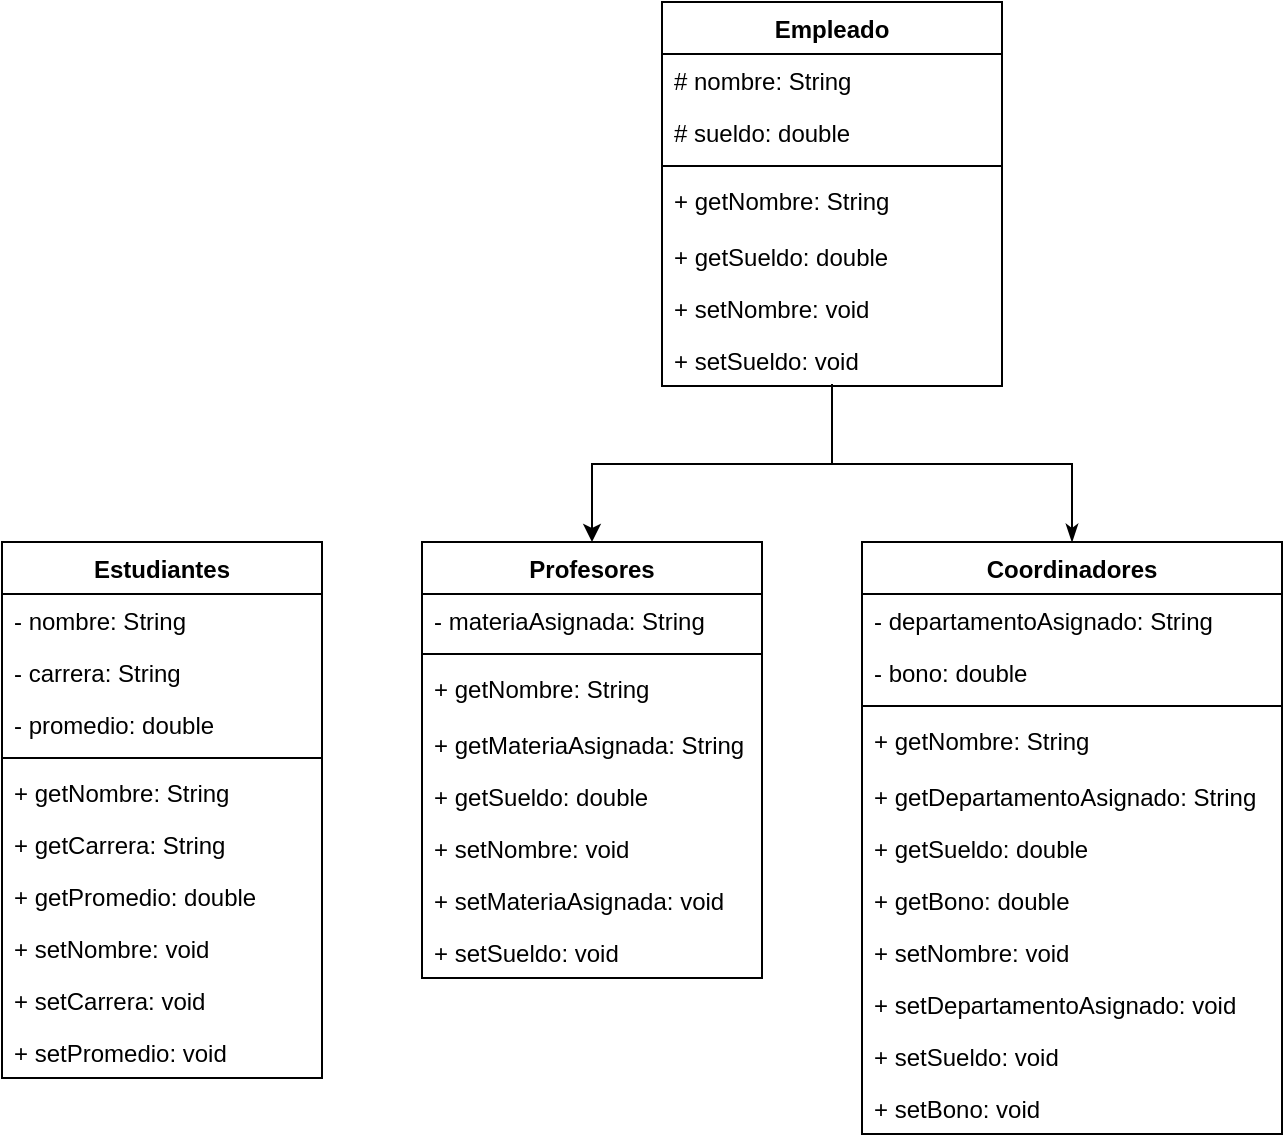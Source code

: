 <mxfile version="27.0.9">
  <diagram name="Página-1" id="hhlR5t0uaH0dKOrasdA7">
    <mxGraphModel dx="690" dy="1682" grid="1" gridSize="10" guides="1" tooltips="1" connect="1" arrows="1" fold="1" page="1" pageScale="1" pageWidth="827" pageHeight="1169" math="0" shadow="0">
      <root>
        <mxCell id="0" />
        <mxCell id="1" parent="0" />
        <mxCell id="tyfIGJ__NxFW5DstZDZg-16" value="Estudiantes" style="swimlane;fontStyle=1;align=center;verticalAlign=top;childLayout=stackLayout;horizontal=1;startSize=26;horizontalStack=0;resizeParent=1;resizeParentMax=0;resizeLast=0;collapsible=1;marginBottom=0;whiteSpace=wrap;html=1;" vertex="1" parent="1">
          <mxGeometry x="90" y="90" width="160" height="268" as="geometry" />
        </mxCell>
        <mxCell id="tyfIGJ__NxFW5DstZDZg-17" value="- nombre: String" style="text;strokeColor=none;fillColor=none;align=left;verticalAlign=top;spacingLeft=4;spacingRight=4;overflow=hidden;rotatable=0;points=[[0,0.5],[1,0.5]];portConstraint=eastwest;whiteSpace=wrap;html=1;" vertex="1" parent="tyfIGJ__NxFW5DstZDZg-16">
          <mxGeometry y="26" width="160" height="26" as="geometry" />
        </mxCell>
        <mxCell id="tyfIGJ__NxFW5DstZDZg-23" value="- carrera: String" style="text;strokeColor=none;fillColor=none;align=left;verticalAlign=top;spacingLeft=4;spacingRight=4;overflow=hidden;rotatable=0;points=[[0,0.5],[1,0.5]];portConstraint=eastwest;whiteSpace=wrap;html=1;" vertex="1" parent="tyfIGJ__NxFW5DstZDZg-16">
          <mxGeometry y="52" width="160" height="26" as="geometry" />
        </mxCell>
        <mxCell id="tyfIGJ__NxFW5DstZDZg-24" value="- promedio: double" style="text;strokeColor=none;fillColor=none;align=left;verticalAlign=top;spacingLeft=4;spacingRight=4;overflow=hidden;rotatable=0;points=[[0,0.5],[1,0.5]];portConstraint=eastwest;whiteSpace=wrap;html=1;" vertex="1" parent="tyfIGJ__NxFW5DstZDZg-16">
          <mxGeometry y="78" width="160" height="26" as="geometry" />
        </mxCell>
        <mxCell id="tyfIGJ__NxFW5DstZDZg-18" value="" style="line;strokeWidth=1;fillColor=none;align=left;verticalAlign=middle;spacingTop=-1;spacingLeft=3;spacingRight=3;rotatable=0;labelPosition=right;points=[];portConstraint=eastwest;strokeColor=inherit;" vertex="1" parent="tyfIGJ__NxFW5DstZDZg-16">
          <mxGeometry y="104" width="160" height="8" as="geometry" />
        </mxCell>
        <mxCell id="tyfIGJ__NxFW5DstZDZg-19" value="+ getNombre: String" style="text;strokeColor=none;fillColor=none;align=left;verticalAlign=top;spacingLeft=4;spacingRight=4;overflow=hidden;rotatable=0;points=[[0,0.5],[1,0.5]];portConstraint=eastwest;whiteSpace=wrap;html=1;" vertex="1" parent="tyfIGJ__NxFW5DstZDZg-16">
          <mxGeometry y="112" width="160" height="26" as="geometry" />
        </mxCell>
        <mxCell id="tyfIGJ__NxFW5DstZDZg-26" value="+ getCarrera: String" style="text;strokeColor=none;fillColor=none;align=left;verticalAlign=top;spacingLeft=4;spacingRight=4;overflow=hidden;rotatable=0;points=[[0,0.5],[1,0.5]];portConstraint=eastwest;whiteSpace=wrap;html=1;" vertex="1" parent="tyfIGJ__NxFW5DstZDZg-16">
          <mxGeometry y="138" width="160" height="26" as="geometry" />
        </mxCell>
        <mxCell id="tyfIGJ__NxFW5DstZDZg-27" value="+ getPromedio: double" style="text;strokeColor=none;fillColor=none;align=left;verticalAlign=top;spacingLeft=4;spacingRight=4;overflow=hidden;rotatable=0;points=[[0,0.5],[1,0.5]];portConstraint=eastwest;whiteSpace=wrap;html=1;" vertex="1" parent="tyfIGJ__NxFW5DstZDZg-16">
          <mxGeometry y="164" width="160" height="26" as="geometry" />
        </mxCell>
        <mxCell id="tyfIGJ__NxFW5DstZDZg-28" value="+ setNombre: void" style="text;strokeColor=none;fillColor=none;align=left;verticalAlign=top;spacingLeft=4;spacingRight=4;overflow=hidden;rotatable=0;points=[[0,0.5],[1,0.5]];portConstraint=eastwest;whiteSpace=wrap;html=1;" vertex="1" parent="tyfIGJ__NxFW5DstZDZg-16">
          <mxGeometry y="190" width="160" height="26" as="geometry" />
        </mxCell>
        <mxCell id="tyfIGJ__NxFW5DstZDZg-29" value="+ setCarrera: void" style="text;strokeColor=none;fillColor=none;align=left;verticalAlign=top;spacingLeft=4;spacingRight=4;overflow=hidden;rotatable=0;points=[[0,0.5],[1,0.5]];portConstraint=eastwest;whiteSpace=wrap;html=1;" vertex="1" parent="tyfIGJ__NxFW5DstZDZg-16">
          <mxGeometry y="216" width="160" height="26" as="geometry" />
        </mxCell>
        <mxCell id="tyfIGJ__NxFW5DstZDZg-30" value="+ setPromedio: void" style="text;strokeColor=none;fillColor=none;align=left;verticalAlign=top;spacingLeft=4;spacingRight=4;overflow=hidden;rotatable=0;points=[[0,0.5],[1,0.5]];portConstraint=eastwest;whiteSpace=wrap;html=1;" vertex="1" parent="tyfIGJ__NxFW5DstZDZg-16">
          <mxGeometry y="242" width="160" height="26" as="geometry" />
        </mxCell>
        <mxCell id="tyfIGJ__NxFW5DstZDZg-31" value="Profesores" style="swimlane;fontStyle=1;align=center;verticalAlign=top;childLayout=stackLayout;horizontal=1;startSize=26;horizontalStack=0;resizeParent=1;resizeParentMax=0;resizeLast=0;collapsible=1;marginBottom=0;whiteSpace=wrap;html=1;" vertex="1" parent="1">
          <mxGeometry x="300" y="90" width="170" height="218" as="geometry" />
        </mxCell>
        <mxCell id="tyfIGJ__NxFW5DstZDZg-33" value="- materiaAsignada: String" style="text;strokeColor=none;fillColor=none;align=left;verticalAlign=top;spacingLeft=4;spacingRight=4;overflow=hidden;rotatable=0;points=[[0,0.5],[1,0.5]];portConstraint=eastwest;whiteSpace=wrap;html=1;" vertex="1" parent="tyfIGJ__NxFW5DstZDZg-31">
          <mxGeometry y="26" width="170" height="26" as="geometry" />
        </mxCell>
        <mxCell id="tyfIGJ__NxFW5DstZDZg-35" value="" style="line;strokeWidth=1;fillColor=none;align=left;verticalAlign=middle;spacingTop=-1;spacingLeft=3;spacingRight=3;rotatable=0;labelPosition=right;points=[];portConstraint=eastwest;strokeColor=inherit;" vertex="1" parent="tyfIGJ__NxFW5DstZDZg-31">
          <mxGeometry y="52" width="170" height="8" as="geometry" />
        </mxCell>
        <mxCell id="tyfIGJ__NxFW5DstZDZg-36" value="+ getNombre: String" style="text;strokeColor=none;fillColor=none;align=left;verticalAlign=top;spacingLeft=4;spacingRight=4;overflow=hidden;rotatable=0;points=[[0,0.5],[1,0.5]];portConstraint=eastwest;whiteSpace=wrap;html=1;" vertex="1" parent="tyfIGJ__NxFW5DstZDZg-31">
          <mxGeometry y="60" width="170" height="28" as="geometry" />
        </mxCell>
        <mxCell id="tyfIGJ__NxFW5DstZDZg-37" value="+ getMateriaAsignada: String" style="text;strokeColor=none;fillColor=none;align=left;verticalAlign=top;spacingLeft=4;spacingRight=4;overflow=hidden;rotatable=0;points=[[0,0.5],[1,0.5]];portConstraint=eastwest;whiteSpace=wrap;html=1;" vertex="1" parent="tyfIGJ__NxFW5DstZDZg-31">
          <mxGeometry y="88" width="170" height="26" as="geometry" />
        </mxCell>
        <mxCell id="tyfIGJ__NxFW5DstZDZg-38" value="+ getSueldo: double" style="text;strokeColor=none;fillColor=none;align=left;verticalAlign=top;spacingLeft=4;spacingRight=4;overflow=hidden;rotatable=0;points=[[0,0.5],[1,0.5]];portConstraint=eastwest;whiteSpace=wrap;html=1;" vertex="1" parent="tyfIGJ__NxFW5DstZDZg-31">
          <mxGeometry y="114" width="170" height="26" as="geometry" />
        </mxCell>
        <mxCell id="tyfIGJ__NxFW5DstZDZg-39" value="+ setNombre: void" style="text;strokeColor=none;fillColor=none;align=left;verticalAlign=top;spacingLeft=4;spacingRight=4;overflow=hidden;rotatable=0;points=[[0,0.5],[1,0.5]];portConstraint=eastwest;whiteSpace=wrap;html=1;" vertex="1" parent="tyfIGJ__NxFW5DstZDZg-31">
          <mxGeometry y="140" width="170" height="26" as="geometry" />
        </mxCell>
        <mxCell id="tyfIGJ__NxFW5DstZDZg-40" value="+ setMateriaAsignada: void" style="text;strokeColor=none;fillColor=none;align=left;verticalAlign=top;spacingLeft=4;spacingRight=4;overflow=hidden;rotatable=0;points=[[0,0.5],[1,0.5]];portConstraint=eastwest;whiteSpace=wrap;html=1;" vertex="1" parent="tyfIGJ__NxFW5DstZDZg-31">
          <mxGeometry y="166" width="170" height="26" as="geometry" />
        </mxCell>
        <mxCell id="tyfIGJ__NxFW5DstZDZg-41" value="+ setSueldo: void" style="text;strokeColor=none;fillColor=none;align=left;verticalAlign=top;spacingLeft=4;spacingRight=4;overflow=hidden;rotatable=0;points=[[0,0.5],[1,0.5]];portConstraint=eastwest;whiteSpace=wrap;html=1;" vertex="1" parent="tyfIGJ__NxFW5DstZDZg-31">
          <mxGeometry y="192" width="170" height="26" as="geometry" />
        </mxCell>
        <mxCell id="tyfIGJ__NxFW5DstZDZg-42" value="Coordinadores" style="swimlane;fontStyle=1;align=center;verticalAlign=top;childLayout=stackLayout;horizontal=1;startSize=26;horizontalStack=0;resizeParent=1;resizeParentMax=0;resizeLast=0;collapsible=1;marginBottom=0;whiteSpace=wrap;html=1;" vertex="1" parent="1">
          <mxGeometry x="520" y="90" width="210" height="296" as="geometry" />
        </mxCell>
        <mxCell id="tyfIGJ__NxFW5DstZDZg-44" value="- departamentoAsignado: String" style="text;strokeColor=none;fillColor=none;align=left;verticalAlign=top;spacingLeft=4;spacingRight=4;overflow=hidden;rotatable=0;points=[[0,0.5],[1,0.5]];portConstraint=eastwest;whiteSpace=wrap;html=1;" vertex="1" parent="tyfIGJ__NxFW5DstZDZg-42">
          <mxGeometry y="26" width="210" height="26" as="geometry" />
        </mxCell>
        <mxCell id="tyfIGJ__NxFW5DstZDZg-53" value="- bono: double" style="text;strokeColor=none;fillColor=none;align=left;verticalAlign=top;spacingLeft=4;spacingRight=4;overflow=hidden;rotatable=0;points=[[0,0.5],[1,0.5]];portConstraint=eastwest;whiteSpace=wrap;html=1;" vertex="1" parent="tyfIGJ__NxFW5DstZDZg-42">
          <mxGeometry y="52" width="210" height="26" as="geometry" />
        </mxCell>
        <mxCell id="tyfIGJ__NxFW5DstZDZg-46" value="" style="line;strokeWidth=1;fillColor=none;align=left;verticalAlign=middle;spacingTop=-1;spacingLeft=3;spacingRight=3;rotatable=0;labelPosition=right;points=[];portConstraint=eastwest;strokeColor=inherit;" vertex="1" parent="tyfIGJ__NxFW5DstZDZg-42">
          <mxGeometry y="78" width="210" height="8" as="geometry" />
        </mxCell>
        <mxCell id="tyfIGJ__NxFW5DstZDZg-47" value="+ getNombre: String" style="text;strokeColor=none;fillColor=none;align=left;verticalAlign=top;spacingLeft=4;spacingRight=4;overflow=hidden;rotatable=0;points=[[0,0.5],[1,0.5]];portConstraint=eastwest;whiteSpace=wrap;html=1;" vertex="1" parent="tyfIGJ__NxFW5DstZDZg-42">
          <mxGeometry y="86" width="210" height="28" as="geometry" />
        </mxCell>
        <mxCell id="tyfIGJ__NxFW5DstZDZg-48" value="+ getDepartamentoAsignado: String" style="text;strokeColor=none;fillColor=none;align=left;verticalAlign=top;spacingLeft=4;spacingRight=4;overflow=hidden;rotatable=0;points=[[0,0.5],[1,0.5]];portConstraint=eastwest;whiteSpace=wrap;html=1;" vertex="1" parent="tyfIGJ__NxFW5DstZDZg-42">
          <mxGeometry y="114" width="210" height="26" as="geometry" />
        </mxCell>
        <mxCell id="tyfIGJ__NxFW5DstZDZg-49" value="+ getSueldo: double" style="text;strokeColor=none;fillColor=none;align=left;verticalAlign=top;spacingLeft=4;spacingRight=4;overflow=hidden;rotatable=0;points=[[0,0.5],[1,0.5]];portConstraint=eastwest;whiteSpace=wrap;html=1;" vertex="1" parent="tyfIGJ__NxFW5DstZDZg-42">
          <mxGeometry y="140" width="210" height="26" as="geometry" />
        </mxCell>
        <mxCell id="tyfIGJ__NxFW5DstZDZg-54" value="+ getBono: double" style="text;strokeColor=none;fillColor=none;align=left;verticalAlign=top;spacingLeft=4;spacingRight=4;overflow=hidden;rotatable=0;points=[[0,0.5],[1,0.5]];portConstraint=eastwest;whiteSpace=wrap;html=1;" vertex="1" parent="tyfIGJ__NxFW5DstZDZg-42">
          <mxGeometry y="166" width="210" height="26" as="geometry" />
        </mxCell>
        <mxCell id="tyfIGJ__NxFW5DstZDZg-50" value="+ setNombre: void" style="text;strokeColor=none;fillColor=none;align=left;verticalAlign=top;spacingLeft=4;spacingRight=4;overflow=hidden;rotatable=0;points=[[0,0.5],[1,0.5]];portConstraint=eastwest;whiteSpace=wrap;html=1;" vertex="1" parent="tyfIGJ__NxFW5DstZDZg-42">
          <mxGeometry y="192" width="210" height="26" as="geometry" />
        </mxCell>
        <mxCell id="tyfIGJ__NxFW5DstZDZg-51" value="+ setDepartamentoAsignado: void" style="text;strokeColor=none;fillColor=none;align=left;verticalAlign=top;spacingLeft=4;spacingRight=4;overflow=hidden;rotatable=0;points=[[0,0.5],[1,0.5]];portConstraint=eastwest;whiteSpace=wrap;html=1;" vertex="1" parent="tyfIGJ__NxFW5DstZDZg-42">
          <mxGeometry y="218" width="210" height="26" as="geometry" />
        </mxCell>
        <mxCell id="tyfIGJ__NxFW5DstZDZg-52" value="+ setSueldo: void" style="text;strokeColor=none;fillColor=none;align=left;verticalAlign=top;spacingLeft=4;spacingRight=4;overflow=hidden;rotatable=0;points=[[0,0.5],[1,0.5]];portConstraint=eastwest;whiteSpace=wrap;html=1;" vertex="1" parent="tyfIGJ__NxFW5DstZDZg-42">
          <mxGeometry y="244" width="210" height="26" as="geometry" />
        </mxCell>
        <mxCell id="tyfIGJ__NxFW5DstZDZg-55" value="+ setBono: void" style="text;strokeColor=none;fillColor=none;align=left;verticalAlign=top;spacingLeft=4;spacingRight=4;overflow=hidden;rotatable=0;points=[[0,0.5],[1,0.5]];portConstraint=eastwest;whiteSpace=wrap;html=1;" vertex="1" parent="tyfIGJ__NxFW5DstZDZg-42">
          <mxGeometry y="270" width="210" height="26" as="geometry" />
        </mxCell>
        <mxCell id="tyfIGJ__NxFW5DstZDZg-67" style="edgeStyle=orthogonalEdgeStyle;rounded=0;orthogonalLoop=1;jettySize=auto;html=1;entryX=0.5;entryY=0;entryDx=0;entryDy=0;" edge="1" parent="1" source="tyfIGJ__NxFW5DstZDZg-56" target="tyfIGJ__NxFW5DstZDZg-31">
          <mxGeometry relative="1" as="geometry" />
        </mxCell>
        <mxCell id="tyfIGJ__NxFW5DstZDZg-56" value="Empleado" style="swimlane;fontStyle=1;align=center;verticalAlign=top;childLayout=stackLayout;horizontal=1;startSize=26;horizontalStack=0;resizeParent=1;resizeParentMax=0;resizeLast=0;collapsible=1;marginBottom=0;whiteSpace=wrap;html=1;" vertex="1" parent="1">
          <mxGeometry x="420" y="-180" width="170" height="192" as="geometry" />
        </mxCell>
        <mxCell id="tyfIGJ__NxFW5DstZDZg-57" value="# nombre: String" style="text;strokeColor=none;fillColor=none;align=left;verticalAlign=top;spacingLeft=4;spacingRight=4;overflow=hidden;rotatable=0;points=[[0,0.5],[1,0.5]];portConstraint=eastwest;whiteSpace=wrap;html=1;" vertex="1" parent="tyfIGJ__NxFW5DstZDZg-56">
          <mxGeometry y="26" width="170" height="26" as="geometry" />
        </mxCell>
        <mxCell id="tyfIGJ__NxFW5DstZDZg-59" value="# sueldo: double" style="text;strokeColor=none;fillColor=none;align=left;verticalAlign=top;spacingLeft=4;spacingRight=4;overflow=hidden;rotatable=0;points=[[0,0.5],[1,0.5]];portConstraint=eastwest;whiteSpace=wrap;html=1;" vertex="1" parent="tyfIGJ__NxFW5DstZDZg-56">
          <mxGeometry y="52" width="170" height="26" as="geometry" />
        </mxCell>
        <mxCell id="tyfIGJ__NxFW5DstZDZg-60" value="" style="line;strokeWidth=1;fillColor=none;align=left;verticalAlign=middle;spacingTop=-1;spacingLeft=3;spacingRight=3;rotatable=0;labelPosition=right;points=[];portConstraint=eastwest;strokeColor=inherit;" vertex="1" parent="tyfIGJ__NxFW5DstZDZg-56">
          <mxGeometry y="78" width="170" height="8" as="geometry" />
        </mxCell>
        <mxCell id="tyfIGJ__NxFW5DstZDZg-61" value="+ getNombre: String" style="text;strokeColor=none;fillColor=none;align=left;verticalAlign=top;spacingLeft=4;spacingRight=4;overflow=hidden;rotatable=0;points=[[0,0.5],[1,0.5]];portConstraint=eastwest;whiteSpace=wrap;html=1;" vertex="1" parent="tyfIGJ__NxFW5DstZDZg-56">
          <mxGeometry y="86" width="170" height="28" as="geometry" />
        </mxCell>
        <mxCell id="tyfIGJ__NxFW5DstZDZg-63" value="+ getSueldo: double" style="text;strokeColor=none;fillColor=none;align=left;verticalAlign=top;spacingLeft=4;spacingRight=4;overflow=hidden;rotatable=0;points=[[0,0.5],[1,0.5]];portConstraint=eastwest;whiteSpace=wrap;html=1;" vertex="1" parent="tyfIGJ__NxFW5DstZDZg-56">
          <mxGeometry y="114" width="170" height="26" as="geometry" />
        </mxCell>
        <mxCell id="tyfIGJ__NxFW5DstZDZg-64" value="+ setNombre: void" style="text;strokeColor=none;fillColor=none;align=left;verticalAlign=top;spacingLeft=4;spacingRight=4;overflow=hidden;rotatable=0;points=[[0,0.5],[1,0.5]];portConstraint=eastwest;whiteSpace=wrap;html=1;" vertex="1" parent="tyfIGJ__NxFW5DstZDZg-56">
          <mxGeometry y="140" width="170" height="26" as="geometry" />
        </mxCell>
        <mxCell id="tyfIGJ__NxFW5DstZDZg-66" value="+ setSueldo: void" style="text;strokeColor=none;fillColor=none;align=left;verticalAlign=top;spacingLeft=4;spacingRight=4;overflow=hidden;rotatable=0;points=[[0,0.5],[1,0.5]];portConstraint=eastwest;whiteSpace=wrap;html=1;" vertex="1" parent="tyfIGJ__NxFW5DstZDZg-56">
          <mxGeometry y="166" width="170" height="26" as="geometry" />
        </mxCell>
        <mxCell id="tyfIGJ__NxFW5DstZDZg-69" style="edgeStyle=orthogonalEdgeStyle;rounded=0;orthogonalLoop=1;jettySize=auto;html=1;entryX=0.5;entryY=0.962;entryDx=0;entryDy=0;entryPerimeter=0;endArrow=none;startFill=1;startArrow=classicThin;" edge="1" parent="1" source="tyfIGJ__NxFW5DstZDZg-42" target="tyfIGJ__NxFW5DstZDZg-66">
          <mxGeometry relative="1" as="geometry" />
        </mxCell>
      </root>
    </mxGraphModel>
  </diagram>
</mxfile>
